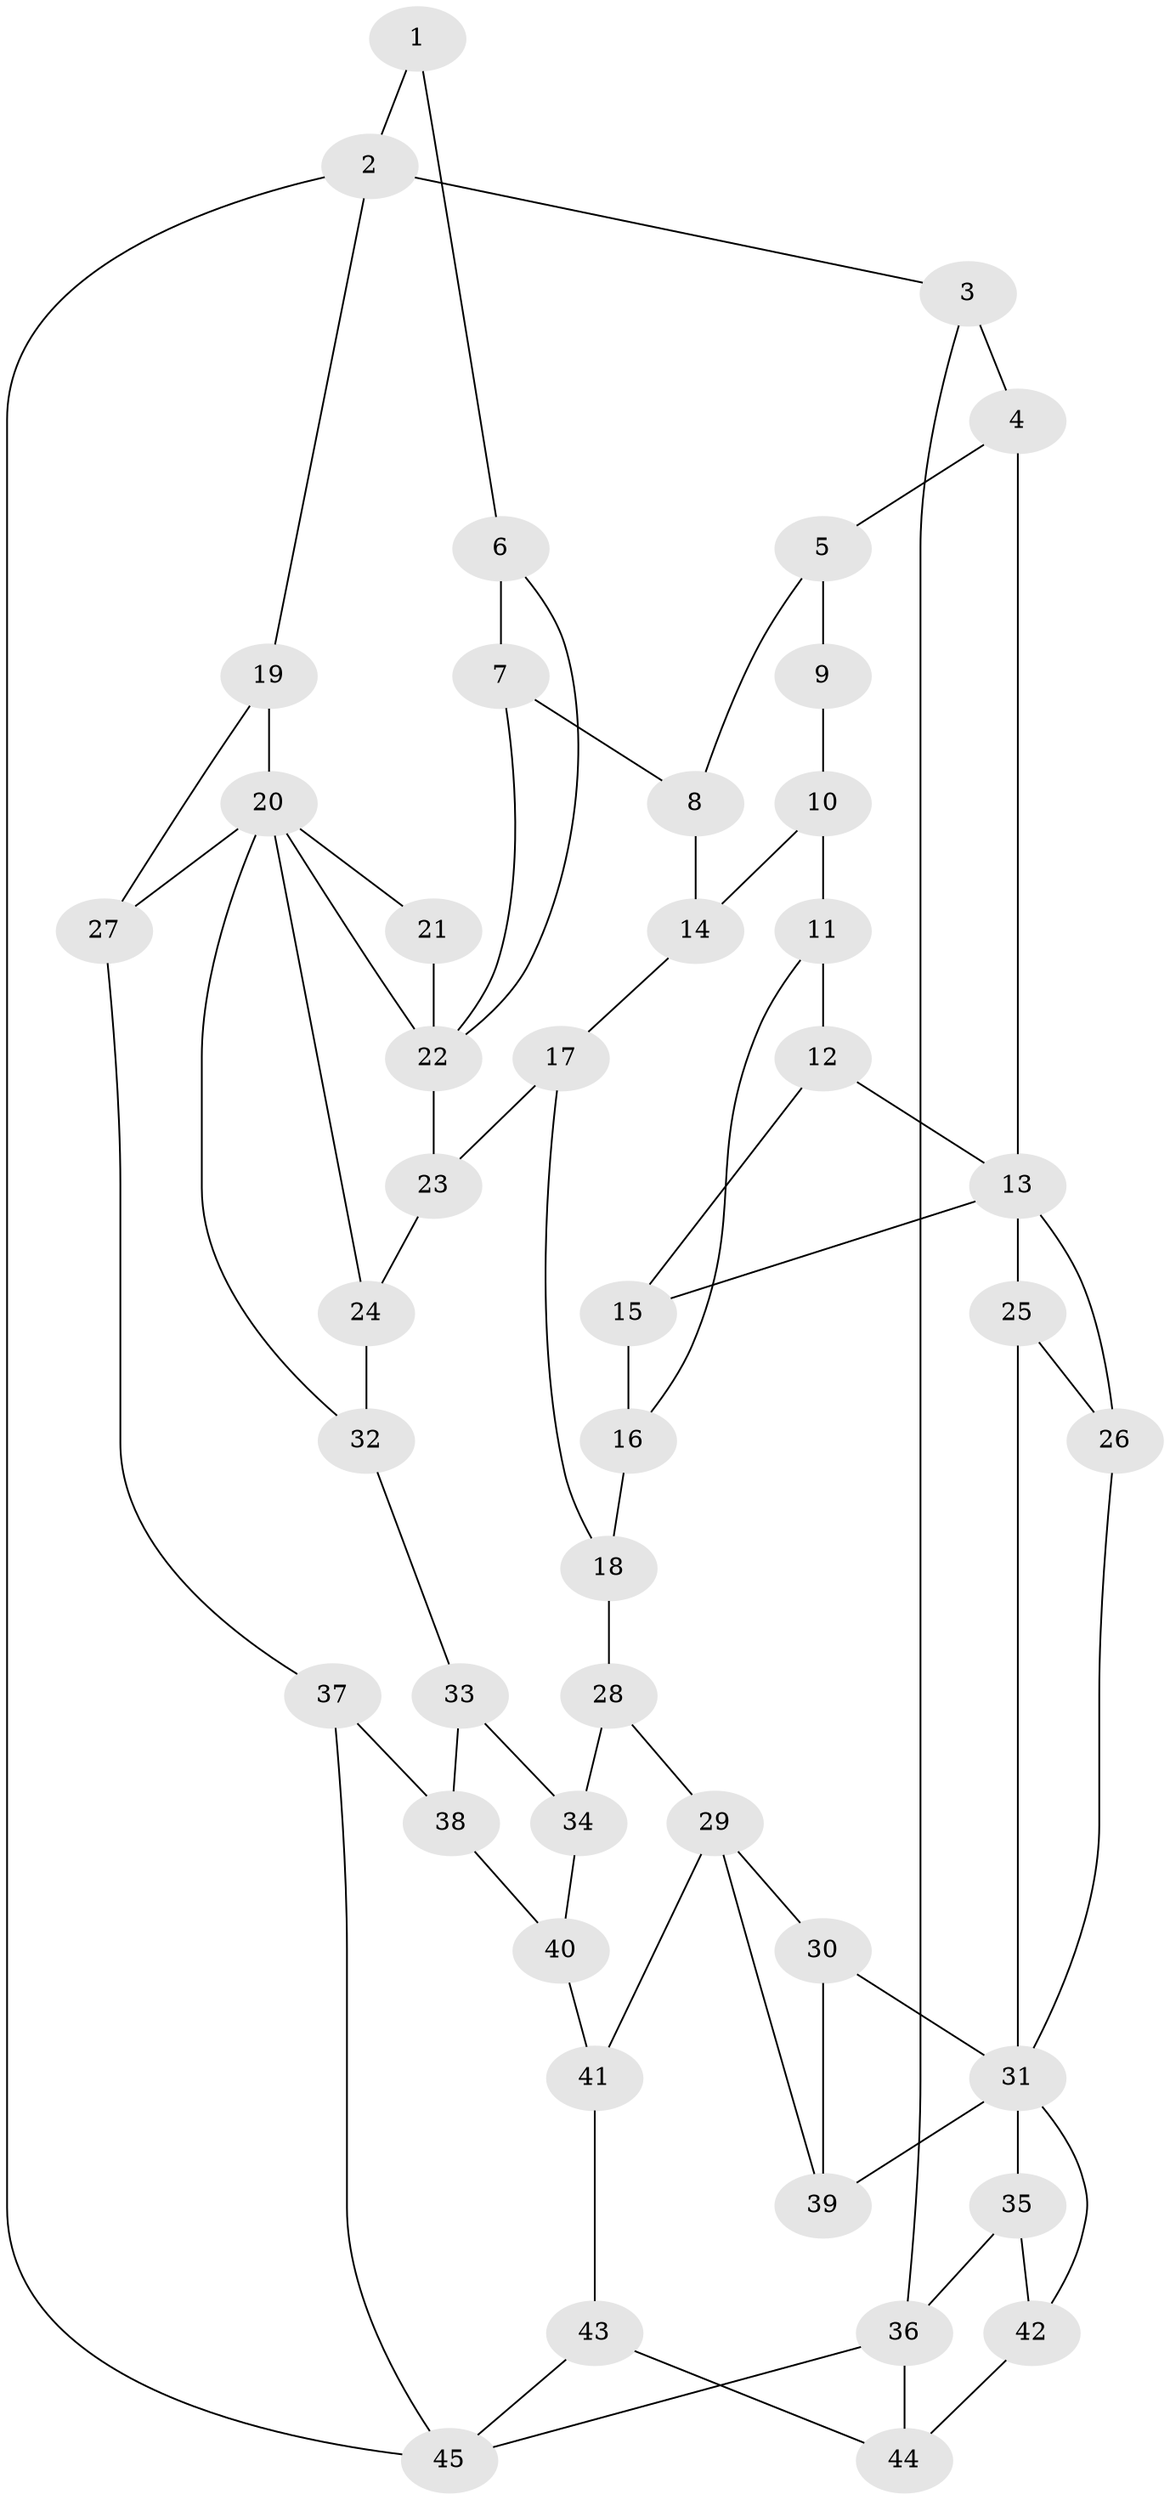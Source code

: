 // original degree distribution, {3: 0.03125, 5: 0.40625, 4: 0.296875, 6: 0.265625}
// Generated by graph-tools (version 1.1) at 2025/54/03/04/25 22:54:16]
// undirected, 45 vertices, 73 edges
graph export_dot {
  node [color=gray90,style=filled];
  1;
  2;
  3;
  4;
  5;
  6;
  7;
  8;
  9;
  10;
  11;
  12;
  13;
  14;
  15;
  16;
  17;
  18;
  19;
  20;
  21;
  22;
  23;
  24;
  25;
  26;
  27;
  28;
  29;
  30;
  31;
  32;
  33;
  34;
  35;
  36;
  37;
  38;
  39;
  40;
  41;
  42;
  43;
  44;
  45;
  1 -- 2 [weight=1.0];
  1 -- 6 [weight=1.0];
  2 -- 3 [weight=1.0];
  2 -- 19 [weight=1.0];
  2 -- 45 [weight=1.0];
  3 -- 4 [weight=2.0];
  3 -- 36 [weight=1.0];
  4 -- 5 [weight=1.0];
  4 -- 13 [weight=2.0];
  5 -- 8 [weight=1.0];
  5 -- 9 [weight=2.0];
  6 -- 7 [weight=1.0];
  6 -- 22 [weight=1.0];
  7 -- 8 [weight=1.0];
  7 -- 22 [weight=1.0];
  8 -- 14 [weight=1.0];
  9 -- 10 [weight=1.0];
  10 -- 11 [weight=1.0];
  10 -- 14 [weight=1.0];
  11 -- 12 [weight=1.0];
  11 -- 16 [weight=1.0];
  12 -- 13 [weight=1.0];
  12 -- 15 [weight=1.0];
  13 -- 15 [weight=1.0];
  13 -- 25 [weight=1.0];
  13 -- 26 [weight=1.0];
  14 -- 17 [weight=1.0];
  15 -- 16 [weight=1.0];
  16 -- 18 [weight=1.0];
  17 -- 18 [weight=1.0];
  17 -- 23 [weight=1.0];
  18 -- 28 [weight=1.0];
  19 -- 20 [weight=1.0];
  19 -- 27 [weight=1.0];
  20 -- 21 [weight=1.0];
  20 -- 22 [weight=1.0];
  20 -- 24 [weight=1.0];
  20 -- 27 [weight=1.0];
  20 -- 32 [weight=1.0];
  21 -- 22 [weight=2.0];
  22 -- 23 [weight=1.0];
  23 -- 24 [weight=1.0];
  24 -- 32 [weight=1.0];
  25 -- 26 [weight=1.0];
  25 -- 31 [weight=1.0];
  26 -- 31 [weight=1.0];
  27 -- 37 [weight=1.0];
  28 -- 29 [weight=1.0];
  28 -- 34 [weight=1.0];
  29 -- 30 [weight=1.0];
  29 -- 39 [weight=1.0];
  29 -- 41 [weight=1.0];
  30 -- 31 [weight=1.0];
  30 -- 39 [weight=1.0];
  31 -- 35 [weight=1.0];
  31 -- 39 [weight=1.0];
  31 -- 42 [weight=1.0];
  32 -- 33 [weight=1.0];
  33 -- 34 [weight=1.0];
  33 -- 38 [weight=1.0];
  34 -- 40 [weight=1.0];
  35 -- 36 [weight=1.0];
  35 -- 42 [weight=1.0];
  36 -- 44 [weight=1.0];
  36 -- 45 [weight=1.0];
  37 -- 38 [weight=1.0];
  37 -- 45 [weight=1.0];
  38 -- 40 [weight=1.0];
  40 -- 41 [weight=1.0];
  41 -- 43 [weight=1.0];
  42 -- 44 [weight=1.0];
  43 -- 44 [weight=1.0];
  43 -- 45 [weight=1.0];
}
